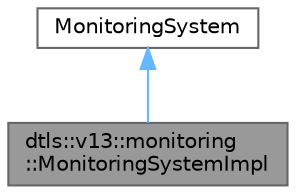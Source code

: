 digraph "dtls::v13::monitoring::MonitoringSystemImpl"
{
 // LATEX_PDF_SIZE
  bgcolor="transparent";
  edge [fontname=Helvetica,fontsize=10,labelfontname=Helvetica,labelfontsize=10];
  node [fontname=Helvetica,fontsize=10,shape=box,height=0.2,width=0.4];
  Node1 [id="Node000001",label="dtls::v13::monitoring\l::MonitoringSystemImpl",height=0.2,width=0.4,color="gray40", fillcolor="grey60", style="filled", fontcolor="black",tooltip="Monitoring system implementation."];
  Node2 -> Node1 [id="edge1_Node000001_Node000002",dir="back",color="steelblue1",style="solid",tooltip=" "];
  Node2 [id="Node000002",label="MonitoringSystem",height=0.2,width=0.4,color="gray40", fillcolor="white", style="filled",tooltip=" "];
}
